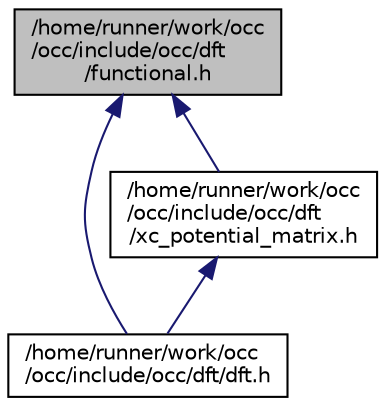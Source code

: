 digraph "/home/runner/work/occ/occ/include/occ/dft/functional.h"
{
 // LATEX_PDF_SIZE
  bgcolor="transparent";
  edge [fontname="Helvetica",fontsize="10",labelfontname="Helvetica",labelfontsize="10"];
  node [fontname="Helvetica",fontsize="10",shape=record];
  Node1 [label="/home/runner/work/occ\l/occ/include/occ/dft\l/functional.h",height=0.2,width=0.4,color="black", fillcolor="grey75", style="filled", fontcolor="black",tooltip=" "];
  Node1 -> Node2 [dir="back",color="midnightblue",fontsize="10",style="solid",fontname="Helvetica"];
  Node2 [label="/home/runner/work/occ\l/occ/include/occ/dft/dft.h",height=0.2,width=0.4,color="black",URL="$dft_8h.html",tooltip=" "];
  Node1 -> Node3 [dir="back",color="midnightblue",fontsize="10",style="solid",fontname="Helvetica"];
  Node3 [label="/home/runner/work/occ\l/occ/include/occ/dft\l/xc_potential_matrix.h",height=0.2,width=0.4,color="black",URL="$xc__potential__matrix_8h.html",tooltip=" "];
  Node3 -> Node2 [dir="back",color="midnightblue",fontsize="10",style="solid",fontname="Helvetica"];
}
